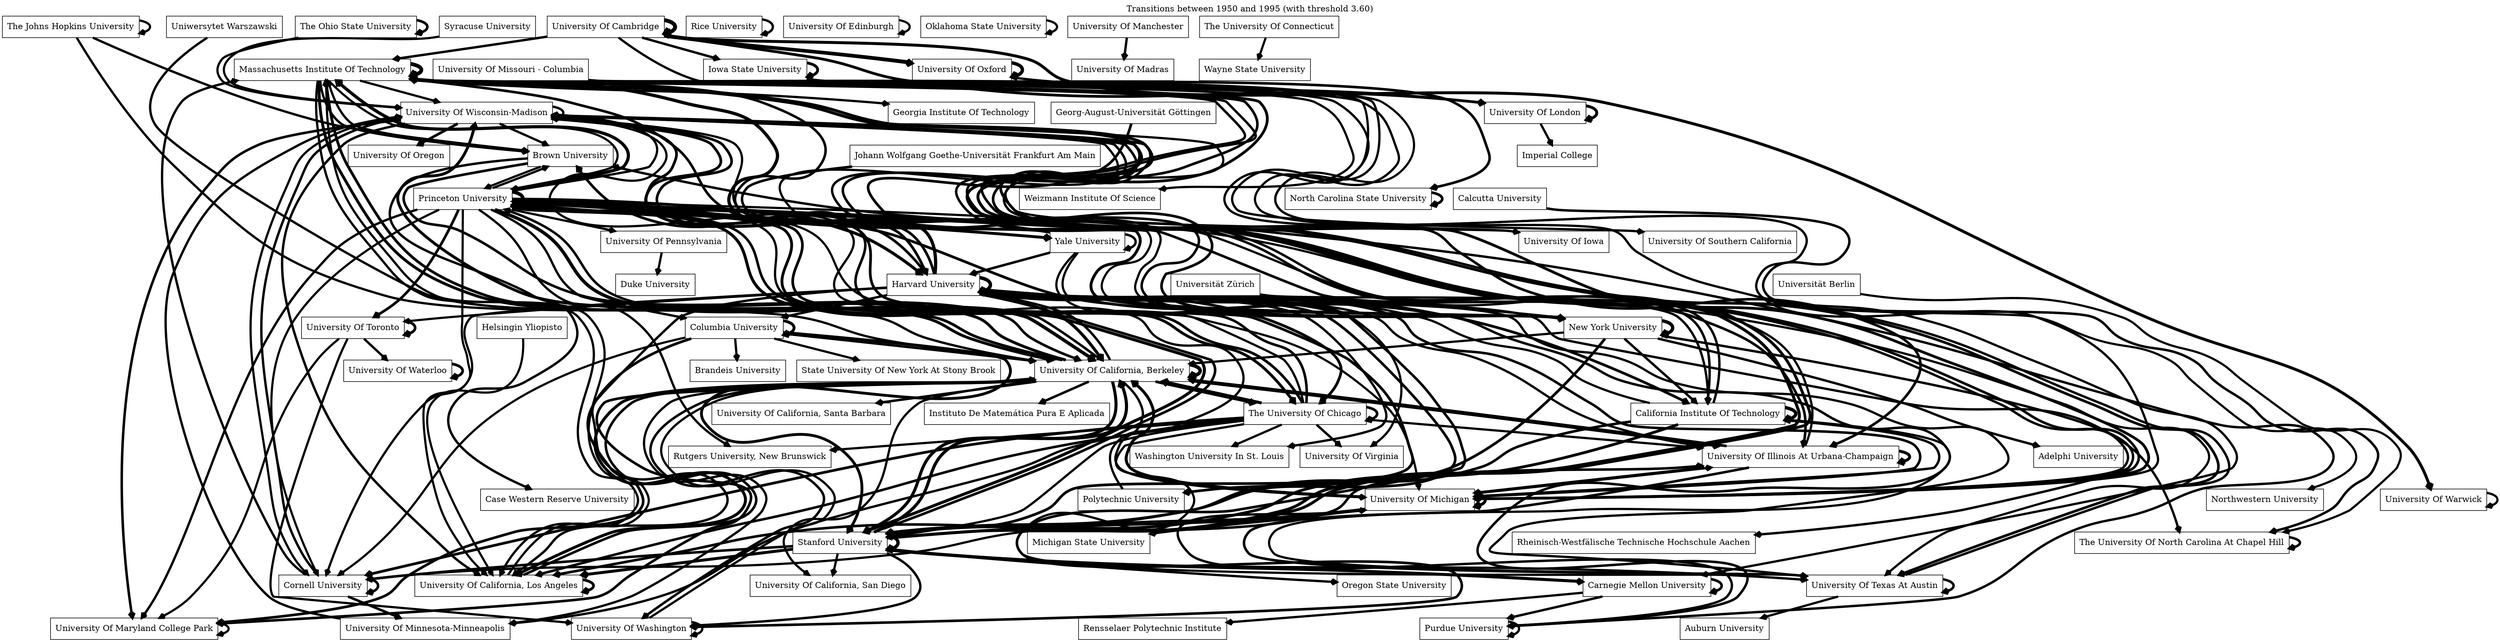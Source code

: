 digraph transition {
 node[shape="rectangle"];
 edge[arrowhead="vee", arrowsize=0.8, weight=0.1]; 
 labelloc="t"; 
 label="Transitions between 1950 and 1995 (with threshold 3.60)"; 
   "Iowa State University" -> "Iowa State University" [penwidth = "4.7"];
   "Massachusetts Institute Of Technology" -> "University Of Southern California" [penwidth = "3.8"];
   "University Of Wisconsin-Madison" -> "Brown University" [penwidth = "3.8"];
   "University Of Cambridge" -> "Iowa State University" [penwidth = "4.0"];
   "The University Of Chicago" -> "University Of Texas At Austin" [penwidth = "3.7"];
   "University Of Texas At Austin" -> "University Of Wisconsin-Madison" [penwidth = "4.0"];
   "University Of Texas At Austin" -> "University Of Texas At Austin" [penwidth = "4.1"];
   "University Of Texas At Austin" -> "Auburn University" [penwidth = "3.7"];
   "University Of Michigan" -> "Michigan State University" [penwidth = "3.9"];
   "Princeton University" -> "University Of California, Berkeley" [penwidth = "5.6"];
   "Princeton University" -> "Princeton University" [penwidth = "5.9"];
   "University Of California, Berkeley" -> "University Of Washington" [penwidth = "4.1"];
   "University Of Wisconsin-Madison" -> "University Of Maryland College Park" [penwidth = "4.2"];
   "University Of Wisconsin-Madison" -> "University Of Michigan" [penwidth = "4.0"];
   "University Of Wisconsin-Madison" -> "University Of Wisconsin-Madison" [penwidth = "3.9"];
   "University Of Wisconsin-Madison" -> "University Of California, Los Angeles" [penwidth = "4.0"];
   "University Of Wisconsin-Madison" -> "University Of Iowa" [penwidth = "3.7"];
   "University Of Wisconsin-Madison" -> "Cornell University" [penwidth = "3.7"];
   "The University Of Chicago" -> "University Of Minnesota-Minneapolis" [penwidth = "3.9"];
   "Stanford University" -> "Stanford University" [penwidth = "5.5"];
   "University Of Illinois At Urbana-Champaign" -> "University Of Illinois At Urbana-Champaign" [penwidth = "4.9"];
   "University Of Illinois At Urbana-Champaign" -> "University Of Texas At Austin" [penwidth = "4.2"];
   "The University Of Chicago" -> "University Of Illinois At Urbana-Champaign" [penwidth = "3.7"];
   "Harvard University" -> "The University Of Chicago" [penwidth = "4.6"];
   "The University Of Chicago" -> "Cornell University" [penwidth = "4.5"];
   "Harvard University" -> "University Of Illinois At Urbana-Champaign" [penwidth = "3.8"];
   "Harvard University" -> "Brown University" [penwidth = "4.4"];
   "University Of London" -> "University Of London" [penwidth = "4.8"];
   "University Of Illinois At Urbana-Champaign" -> "University Of Wisconsin-Madison" [penwidth = "3.7"];
   "University Of Michigan" -> "University Of Illinois At Urbana-Champaign" [penwidth = "3.7"];
   "Massachusetts Institute Of Technology" -> "University Of Illinois At Urbana-Champaign" [penwidth = "4.3"];
   "Massachusetts Institute Of Technology" -> "Massachusetts Institute Of Technology" [penwidth = "6.3"];
   "Princeton University" -> "Massachusetts Institute Of Technology" [penwidth = "5.3"];
   "Princeton University" -> "University Of Toronto" [penwidth = "4.4"];
   "Harvard University" -> "Washington University In St. Louis" [penwidth = "3.9"];
   "Harvard University" -> "Harvard University" [penwidth = "5.8"];
   "Harvard University" -> "Cornell University" [penwidth = "3.7"];
   "Princeton University" -> "Columbia University" [penwidth = "3.9"];
   "Princeton University" -> "New York University" [penwidth = "4.8"];
   "Princeton University" -> "Harvard University" [penwidth = "5.1"];
   "California Institute Of Technology" -> "University Of California, Los Angeles" [penwidth = "4.3"];
   "Massachusetts Institute Of Technology" -> "Stanford University" [penwidth = "5.0"];
   "Harvard University" -> "New York University" [penwidth = "3.7"];
   "Stanford University" -> "University Of California, Los Angeles" [penwidth = "4.9"];
   "University Of Missouri - Columbia" -> "University Of Iowa" [penwidth = "3.7"];
   "University Of Illinois At Urbana-Champaign" -> "University Of Michigan" [penwidth = "4.0"];
   "University Of Illinois At Urbana-Champaign" -> "University Of California, Berkeley" [penwidth = "4.4"];
   "Brown University" -> "University Of California, Berkeley" [penwidth = "4.3"];
   "Princeton University" -> "Yale University" [penwidth = "4.8"];
   "Yale University" -> "Yale University" [penwidth = "4.0"];
   "Princeton University" -> "University Of Wisconsin-Madison" [penwidth = "3.8"];
   "Brown University" -> "Princeton University" [penwidth = "3.7"];
   "Brown University" -> "Massachusetts Institute Of Technology" [penwidth = "3.8"];
   "University Of California, Berkeley" -> "University Of Illinois At Urbana-Champaign" [penwidth = "4.4"];
   "Harvard University" -> "Massachusetts Institute Of Technology" [penwidth = "5.4"];
   "Massachusetts Institute Of Technology" -> "University Of California, Berkeley" [penwidth = "4.8"];
   "Princeton University" -> "University Of Illinois At Urbana-Champaign" [penwidth = "4.3"];
   "California Institute Of Technology" -> "California Institute Of Technology" [penwidth = "5.6"];
   "Stanford University" -> "University Of Illinois At Urbana-Champaign" [penwidth = "4.2"];
   "Massachusetts Institute Of Technology" -> "Princeton University" [penwidth = "3.6"];
   "Harvard University" -> "University Of Texas At Austin" [penwidth = "3.8"];
   "Harvard University" -> "University Of Wisconsin-Madison" [penwidth = "4.4"];
   "Harvard University" -> "Columbia University" [penwidth = "3.9"];
   "Harvard University" -> "University Of California, Berkeley" [penwidth = "5.1"];
   "University Of Michigan" -> "University Of California, Berkeley" [penwidth = "4.9"];
   "University Of Michigan" -> "Cornell University" [penwidth = "3.7"];
   "University Of Michigan" -> "University Of Michigan" [penwidth = "5.0"];
   "University Of Michigan" -> "Purdue University" [penwidth = "4.0"];
   "University Of Michigan" -> "University Of Wisconsin-Madison" [penwidth = "4.3"];
   "University Of Michigan" -> "Stanford University" [penwidth = "3.8"];
   "Princeton University" -> "Rutgers University, New Brunswick" [penwidth = "3.8"];
   "Cornell University" -> "University Of Minnesota-Minneapolis" [penwidth = "4.2"];
   "University Of California, Berkeley" -> "University Of California, Santa Barbara" [penwidth = "4.0"];
   "Princeton University" -> "Brown University" [penwidth = "3.8"];
   "Columbia University" -> "Columbia University" [penwidth = "4.8"];
   "The University Of Chicago" -> "Rutgers University, New Brunswick" [penwidth = "3.7"];
   "The University Of Chicago" -> "Stanford University" [penwidth = "3.7"];
   "The University Of Chicago" -> "The University Of Chicago" [penwidth = "4.4"];
   "University Of Cambridge" -> "University Of Cambridge" [penwidth = "6.5"];
   "University Of Cambridge" -> "University Of London" [penwidth = "4.6"];
   "The University Of Chicago" -> "University Of Wisconsin-Madison" [penwidth = "3.7"];
   "The University Of Chicago" -> "Princeton University" [penwidth = "4.5"];
   "The University Of Chicago" -> "University Of Virginia" [penwidth = "3.9"];
   "The University Of Chicago" -> "University Of California, Los Angeles" [penwidth = "4.2"];
   "New York University" -> "Princeton University" [penwidth = "3.6"];
   "The University Of Chicago" -> "University Of California, Berkeley" [penwidth = "5.0"];
   "University Of Oxford" -> "University Of Oxford" [penwidth = "5.7"];
   "The University Of Chicago" -> "Massachusetts Institute Of Technology" [penwidth = "4.3"];
   "Yale University" -> "Massachusetts Institute Of Technology" [penwidth = "4.2"];
   "The University Of Chicago" -> "Washington University In St. Louis" [penwidth = "3.7"];
   "Princeton University" -> "The University Of Chicago" [penwidth = "4.7"];
   "Princeton University" -> "Stanford University" [penwidth = "5.0"];
   "Rice University" -> "Rice University" [penwidth = "3.9"];
   "Harvard University" -> "University Of Michigan" [penwidth = "4.2"];
   "University Of California, Berkeley" -> "The University Of Chicago" [penwidth = "4.5"];
   "Princeton University" -> "University Of Maryland College Park" [penwidth = "3.9"];
   "University Of Oxford" -> "University Of Cambridge" [penwidth = "3.7"];
   "Georg-August-Universität Göttingen" -> "New York University" [penwidth = "4.4"];
   "Princeton University" -> "California Institute Of Technology" [penwidth = "4.5"];
   "Columbia University" -> "Brandeis University" [penwidth = "3.8"];
   "Massachusetts Institute Of Technology" -> "University Of Michigan" [penwidth = "4.6"];
   "California Institute Of Technology" -> "University Of Michigan" [penwidth = "4.0"];
   "Harvard University" -> "University Of Toronto" [penwidth = "3.6"];
   "Princeton University" -> "University Of Michigan" [penwidth = "3.6"];
   "University Of Cambridge" -> "University Of Michigan" [penwidth = "3.8"];
   "University Of California, Berkeley" -> "University Of Michigan" [penwidth = "3.9"];
   "Stanford University" -> "University Of Wisconsin-Madison" [penwidth = "4.5"];
   "The Ohio State University" -> "University Of Wisconsin-Madison" [penwidth = "3.7"];
   "Stanford University" -> "University Of Michigan" [penwidth = "3.8"];
   "The Johns Hopkins University" -> "Brown University" [penwidth = "3.9"];
   "Yale University" -> "Harvard University" [penwidth = "4.1"];
   "University Of California, Berkeley" -> "University Of Minnesota-Minneapolis" [penwidth = "3.8"];
   "Harvard University" -> "The University Of North Carolina At Chapel Hill" [penwidth = "3.9"];
   "Stanford University" -> "University Of Washington" [penwidth = "4.0"];
   "Stanford University" -> "Oregon State University" [penwidth = "3.9"];
   "Cornell University" -> "Cornell University" [penwidth = "4.3"];
   "Columbia University" -> "University Of California, Berkeley" [penwidth = "4.1"];
   "University Of Wisconsin-Madison" -> "University Of Texas At Austin" [penwidth = "4.4"];
   "New York University" -> "Adelphi University" [penwidth = "4.0"];
   "Yale University" -> "University Of Virginia" [penwidth = "3.7"];
   "Princeton University" -> "University Of California, Los Angeles" [penwidth = "3.6"];
   "Princeton University" -> "Cornell University" [penwidth = "3.6"];
   "Princeton University" -> "University Of Texas At Austin" [penwidth = "3.7"];
   "Princeton University" -> "University Of Pennsylvania" [penwidth = "3.7"];
   "Massachusetts Institute Of Technology" -> "University Of Wisconsin-Madison" [penwidth = "3.7"];
   "New York University" -> "University Of Wisconsin-Madison" [penwidth = "3.7"];
   "Harvard University" -> "Stanford University" [penwidth = "4.4"];
   "Stanford University" -> "Princeton University" [penwidth = "4.3"];
   "University Of Wisconsin-Madison" -> "University Of Oregon" [penwidth = "4.4"];
   "University Of California, Berkeley" -> "University Of Wisconsin-Madison" [penwidth = "4.8"];
   "Syracuse University" -> "University Of Wisconsin-Madison" [penwidth = "3.6"];
   "University Of Minnesota-Minneapolis" -> "University Of Wisconsin-Madison" [penwidth = "3.9"];
   "Columbia University" -> "Stanford University" [penwidth = "4.7"];
   "Stanford University" -> "University Of California, Berkeley" [penwidth = "5.2"];
   "University Of Wisconsin-Madison" -> "Harvard University" [penwidth = "4.5"];
   "Cornell University" -> "University Of Wisconsin-Madison" [penwidth = "4.0"];
   "Massachusetts Institute Of Technology" -> "Brown University" [penwidth = "3.9"];
   "University Of California, Berkeley" -> "Stanford University" [penwidth = "5.1"];
   "University Of California, Berkeley" -> "University Of California, Los Angeles" [penwidth = "4.9"];
   "Columbia University" -> "State University Of New York At Stony Brook" [penwidth = "3.7"];
   "The Ohio State University" -> "The Ohio State University" [penwidth = "4.3"];
   "California Institute Of Technology" -> "Stanford University" [penwidth = "4.7"];
   "California Institute Of Technology" -> "University Of Texas At Austin" [penwidth = "3.7"];
   "California Institute Of Technology" -> "Massachusetts Institute Of Technology" [penwidth = "4.0"];
   "New York University" -> "California Institute Of Technology" [penwidth = "4.0"];
   "University Of California, Berkeley" -> "University Of California, San Diego" [penwidth = "3.7"];
   "University Of Washington" -> "University Of Washington" [penwidth = "3.8"];
   "The Johns Hopkins University" -> "The Johns Hopkins University" [penwidth = "3.7"];
   "Massachusetts Institute Of Technology" -> "University Of California, Los Angeles" [penwidth = "3.8"];
   "New York University" -> "University Of California, Berkeley" [penwidth = "3.7"];
   "University Of Edinburgh" -> "University Of Edinburgh" [penwidth = "3.6"];
   "University Of California, Berkeley" -> "Princeton University" [penwidth = "4.1"];
   "University Of California, Berkeley" -> "University Of California, Berkeley" [penwidth = "5.9"];
   "Stanford University" -> "University Of California, San Diego" [penwidth = "3.8"];
   "Massachusetts Institute Of Technology" -> "California Institute Of Technology" [penwidth = "4.1"];
   "Columbia University" -> "Cornell University" [penwidth = "3.6"];
   "Calcutta University" -> "The University Of North Carolina At Chapel Hill" [penwidth = "4.1"];
   "Brown University" -> "Case Western Reserve University" [penwidth = "4.0"];
   "North Carolina State University" -> "North Carolina State University" [penwidth = "4.4"];
   "University Of California, Berkeley" -> "Massachusetts Institute Of Technology" [penwidth = "4.6"];
   "New York University" -> "New York University" [penwidth = "5.6"];
   "The University Of North Carolina At Chapel Hill" -> "The University Of North Carolina At Chapel Hill" [penwidth = "4.1"];
   "Johann Wolfgang Goethe-Universität Frankfurt Am Main" -> "New York University" [penwidth = "4.2"];
   "Uniwersytet Warszawski" -> "University Of California, Berkeley" [penwidth = "3.9"];
   "Massachusetts Institute Of Technology" -> "Northwestern University" [penwidth = "3.6"];
   "Harvard University" -> "University Of Washington" [penwidth = "4.3"];
   "Massachusetts Institute Of Technology" -> "Carnegie Mellon University" [penwidth = "3.8"];
   "Carnegie Mellon University" -> "Carnegie Mellon University" [penwidth = "4.3"];
   "Carnegie Mellon University" -> "Stanford University" [penwidth = "4.0"];
   "Stanford University" -> "University Of Texas At Austin" [penwidth = "3.8"];
   "Helsingin Yliopisto" -> "University Of California, Los Angeles" [penwidth = "3.6"];
   "Harvard University" -> "University Of California, Los Angeles" [penwidth = "4.0"];
   "University Of California, Los Angeles" -> "University Of California, Berkeley" [penwidth = "4.2"];
   "Columbia University" -> "University Of Maryland College Park" [penwidth = "4.4"];
   "California Institute Of Technology" -> "Harvard University" [penwidth = "3.7"];
   "University Of California, Los Angeles" -> "Massachusetts Institute Of Technology" [penwidth = "3.7"];
   "Yale University" -> "New York University" [penwidth = "3.7"];
   "Universität Berlin" -> "The University Of North Carolina At Chapel Hill" [penwidth = "3.6"];
   "Iowa State University" -> "North Carolina State University" [penwidth = "4.3"];
   "Oklahoma State University" -> "Oklahoma State University" [penwidth = "3.7"];
   "Purdue University" -> "Brown University" [penwidth = "4.0"];
   "New York University" -> "Polytechnic University" [penwidth = "4.5"];
   "Massachusetts Institute Of Technology" -> "Weizmann Institute Of Science" [penwidth = "3.7"];
   "Carnegie Mellon University" -> "Rensselaer Polytechnic Institute" [penwidth = "3.8"];
   "University Of Toronto" -> "University Of Toronto" [penwidth = "4.5"];
   "University Of California, Berkeley" -> "University Of Maryland College Park" [penwidth = "4.3"];
   "University Of Toronto" -> "University Of Maryland College Park" [penwidth = "3.6"];
   "University Of Oxford" -> "University Of London" [penwidth = "3.9"];
   "University Of Toronto" -> "University Of Waterloo" [penwidth = "3.9"];
   "University Of Maryland College Park" -> "University Of Maryland College Park" [penwidth = "3.6"];
   "University Of Toronto" -> "University Of Washington" [penwidth = "3.7"];
   "Harvard University" -> "Purdue University" [penwidth = "4.1"];
   "Purdue University" -> "Purdue University" [penwidth = "3.8"];
   "University Of Cambridge" -> "University Of Oxford" [penwidth = "4.8"];
   "University Of California, Berkeley" -> "Harvard University" [penwidth = "4.0"];
   "University Of Pennsylvania" -> "Duke University" [penwidth = "3.7"];
   "University Of Cambridge" -> "Massachusetts Institute Of Technology" [penwidth = "4.0"];
   "University Of Washington" -> "University Of California, Berkeley" [penwidth = "3.7"];
   "Massachusetts Institute Of Technology" -> "Georgia Institute Of Technology" [penwidth = "3.8"];
   "Cornell University" -> "Massachusetts Institute Of Technology" [penwidth = "3.9"];
   "The Johns Hopkins University" -> "University Of California, Berkeley" [penwidth = "3.8"];
   "Stanford University" -> "Cornell University" [penwidth = "4.2"];
   "University Of Cambridge" -> "University Of Warwick" [penwidth = "4.9"];
   "University Of Warwick" -> "University Of Warwick" [penwidth = "3.7"];
   "Stanford University" -> "Massachusetts Institute Of Technology" [penwidth = "4.8"];
   "University Of London" -> "Imperial College" [penwidth = "3.8"];
   "Polytechnic University" -> "Princeton University" [penwidth = "3.8"];
   "University Of California, Berkeley" -> "Instituto De Matemática Pura E Aplicada" [penwidth = "4.1"];
   "University Of Waterloo" -> "University Of Waterloo" [penwidth = "4.5"];
   "University Of California, Los Angeles" -> "University Of California, Los Angeles" [penwidth = "4.5"];
   "Stanford University" -> "Carnegie Mellon University" [penwidth = "4.3"];
   "University Of Manchester" -> "University Of Madras" [penwidth = "3.9"];
   "Universität Zürich" -> "California Institute Of Technology" [penwidth = "3.9"];
   "Carnegie Mellon University" -> "Purdue University" [penwidth = "4.0"];
   "New York University" -> "Rheinisch-Westfälische Technische Hochschule Aachen" [penwidth = "4.0"];
   "The University Of Connecticut" -> "Wayne State University" [penwidth = "3.6"];
 }
